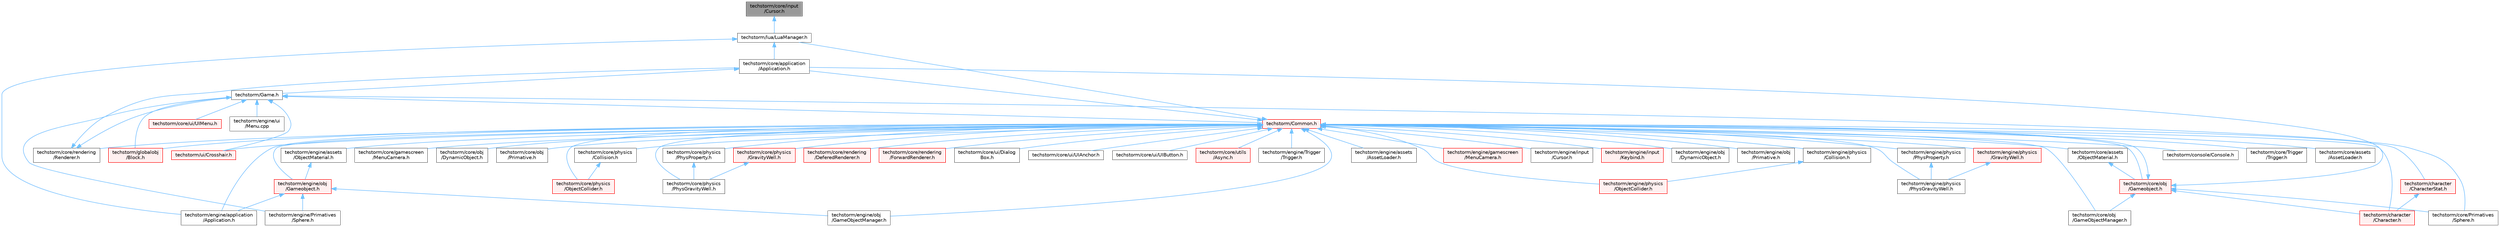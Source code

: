 digraph "techstorm/core/input/Cursor.h"
{
 // LATEX_PDF_SIZE
  bgcolor="transparent";
  edge [fontname=Helvetica,fontsize=10,labelfontname=Helvetica,labelfontsize=10];
  node [fontname=Helvetica,fontsize=10,shape=box,height=0.2,width=0.4];
  Node1 [id="Node000001",label="techstorm/core/input\l/Cursor.h",height=0.2,width=0.4,color="gray40", fillcolor="grey60", style="filled", fontcolor="black",tooltip=" "];
  Node1 -> Node2 [id="edge1_Node000001_Node000002",dir="back",color="steelblue1",style="solid",tooltip=" "];
  Node2 [id="Node000002",label="techstorm/lua/LuaManager.h",height=0.2,width=0.4,color="grey40", fillcolor="white", style="filled",URL="$_lua_manager_8h.html",tooltip=" "];
  Node2 -> Node3 [id="edge2_Node000002_Node000003",dir="back",color="steelblue1",style="solid",tooltip=" "];
  Node3 [id="Node000003",label="techstorm/core/application\l/Application.h",height=0.2,width=0.4,color="grey40", fillcolor="white", style="filled",URL="$core_2application_2_application_8h.html",tooltip=" "];
  Node3 -> Node4 [id="edge3_Node000003_Node000004",dir="back",color="steelblue1",style="solid",tooltip=" "];
  Node4 [id="Node000004",label="techstorm/Game.h",height=0.2,width=0.4,color="grey40", fillcolor="white", style="filled",URL="$_game_8h.html",tooltip=" "];
  Node4 -> Node5 [id="edge4_Node000004_Node000005",dir="back",color="steelblue1",style="solid",tooltip=" "];
  Node5 [id="Node000005",label="techstorm/Common.h",height=0.2,width=0.4,color="red", fillcolor="#FFF0F0", style="filled",URL="$_common_8h.html",tooltip=" "];
  Node5 -> Node6 [id="edge5_Node000005_Node000006",dir="back",color="steelblue1",style="solid",tooltip=" "];
  Node6 [id="Node000006",label="techstorm/character\l/Character.h",height=0.2,width=0.4,color="red", fillcolor="#FFF0F0", style="filled",URL="$_character_8h.html",tooltip=" "];
  Node5 -> Node13 [id="edge6_Node000005_Node000013",dir="back",color="steelblue1",style="solid",tooltip=" "];
  Node13 [id="Node000013",label="techstorm/character\l/CharacterStat.h",height=0.2,width=0.4,color="red", fillcolor="#FFF0F0", style="filled",URL="$_character_stat_8h.html",tooltip=" "];
  Node13 -> Node6 [id="edge7_Node000013_Node000006",dir="back",color="steelblue1",style="solid",tooltip=" "];
  Node5 -> Node16 [id="edge8_Node000005_Node000016",dir="back",color="steelblue1",style="solid",tooltip=" "];
  Node16 [id="Node000016",label="techstorm/console/Console.h",height=0.2,width=0.4,color="grey40", fillcolor="white", style="filled",URL="$_console_8h.html",tooltip=" "];
  Node5 -> Node17 [id="edge9_Node000005_Node000017",dir="back",color="steelblue1",style="solid",tooltip=" "];
  Node17 [id="Node000017",label="techstorm/core/Trigger\l/Trigger.h",height=0.2,width=0.4,color="grey40", fillcolor="white", style="filled",URL="$core_2_trigger_2_trigger_8h.html",tooltip=" "];
  Node5 -> Node3 [id="edge10_Node000005_Node000003",dir="back",color="steelblue1",style="solid",tooltip=" "];
  Node5 -> Node18 [id="edge11_Node000005_Node000018",dir="back",color="steelblue1",style="solid",tooltip=" "];
  Node18 [id="Node000018",label="techstorm/core/assets\l/AssetLoader.h",height=0.2,width=0.4,color="grey40", fillcolor="white", style="filled",URL="$core_2assets_2_asset_loader_8h.html",tooltip=" "];
  Node5 -> Node19 [id="edge12_Node000005_Node000019",dir="back",color="steelblue1",style="solid",tooltip=" "];
  Node19 [id="Node000019",label="techstorm/core/assets\l/ObjectMaterial.h",height=0.2,width=0.4,color="grey40", fillcolor="white", style="filled",URL="$core_2assets_2_object_material_8h.html",tooltip=" "];
  Node19 -> Node20 [id="edge13_Node000019_Node000020",dir="back",color="steelblue1",style="solid",tooltip=" "];
  Node20 [id="Node000020",label="techstorm/core/obj\l/Gameobject.h",height=0.2,width=0.4,color="red", fillcolor="#FFF0F0", style="filled",URL="$core_2obj_2_gameobject_8h.html",tooltip=" "];
  Node20 -> Node5 [id="edge14_Node000020_Node000005",dir="back",color="steelblue1",style="solid",tooltip=" "];
  Node20 -> Node6 [id="edge15_Node000020_Node000006",dir="back",color="steelblue1",style="solid",tooltip=" "];
  Node20 -> Node21 [id="edge16_Node000020_Node000021",dir="back",color="steelblue1",style="solid",tooltip=" "];
  Node21 [id="Node000021",label="techstorm/core/Primatives\l/Sphere.h",height=0.2,width=0.4,color="grey40", fillcolor="white", style="filled",URL="$core_2_primatives_2_sphere_8h.html",tooltip=" "];
  Node20 -> Node3 [id="edge17_Node000020_Node000003",dir="back",color="steelblue1",style="solid",tooltip=" "];
  Node20 -> Node28 [id="edge18_Node000020_Node000028",dir="back",color="steelblue1",style="solid",tooltip=" "];
  Node28 [id="Node000028",label="techstorm/core/obj\l/GameObjectManager.h",height=0.2,width=0.4,color="grey40", fillcolor="white", style="filled",URL="$core_2obj_2_game_object_manager_8h.html",tooltip=" "];
  Node5 -> Node40 [id="edge19_Node000005_Node000040",dir="back",color="steelblue1",style="solid",tooltip=" "];
  Node40 [id="Node000040",label="techstorm/core/gamescreen\l/MenuCamera.h",height=0.2,width=0.4,color="grey40", fillcolor="white", style="filled",URL="$core_2gamescreen_2_menu_camera_8h.html",tooltip=" "];
  Node5 -> Node41 [id="edge20_Node000005_Node000041",dir="back",color="steelblue1",style="solid",tooltip=" "];
  Node41 [id="Node000041",label="techstorm/core/obj\l/DynamicObject.h",height=0.2,width=0.4,color="grey40", fillcolor="white", style="filled",URL="$core_2obj_2_dynamic_object_8h.html",tooltip=" "];
  Node5 -> Node28 [id="edge21_Node000005_Node000028",dir="back",color="steelblue1",style="solid",tooltip=" "];
  Node5 -> Node20 [id="edge22_Node000005_Node000020",dir="back",color="steelblue1",style="solid",tooltip=" "];
  Node5 -> Node42 [id="edge23_Node000005_Node000042",dir="back",color="steelblue1",style="solid",tooltip=" "];
  Node42 [id="Node000042",label="techstorm/core/obj\l/Primative.h",height=0.2,width=0.4,color="grey40", fillcolor="white", style="filled",URL="$core_2obj_2_primative_8h.html",tooltip=" "];
  Node5 -> Node43 [id="edge24_Node000005_Node000043",dir="back",color="steelblue1",style="solid",tooltip=" "];
  Node43 [id="Node000043",label="techstorm/core/physics\l/Collision.h",height=0.2,width=0.4,color="grey40", fillcolor="white", style="filled",URL="$core_2physics_2_collision_8h.html",tooltip=" "];
  Node43 -> Node44 [id="edge25_Node000043_Node000044",dir="back",color="steelblue1",style="solid",tooltip=" "];
  Node44 [id="Node000044",label="techstorm/core/physics\l/ObjectCollider.h",height=0.2,width=0.4,color="red", fillcolor="#FFF0F0", style="filled",URL="$core_2physics_2_object_collider_8h.html",tooltip=" "];
  Node5 -> Node46 [id="edge26_Node000005_Node000046",dir="back",color="steelblue1",style="solid",tooltip=" "];
  Node46 [id="Node000046",label="techstorm/core/physics\l/GravityWell.h",height=0.2,width=0.4,color="red", fillcolor="#FFF0F0", style="filled",URL="$core_2physics_2_gravity_well_8h.html",tooltip=" "];
  Node46 -> Node48 [id="edge27_Node000046_Node000048",dir="back",color="steelblue1",style="solid",tooltip=" "];
  Node48 [id="Node000048",label="techstorm/core/physics\l/PhysGravityWell.h",height=0.2,width=0.4,color="grey40", fillcolor="white", style="filled",URL="$core_2physics_2_phys_gravity_well_8h.html",tooltip=" "];
  Node5 -> Node44 [id="edge28_Node000005_Node000044",dir="back",color="steelblue1",style="solid",tooltip=" "];
  Node5 -> Node48 [id="edge29_Node000005_Node000048",dir="back",color="steelblue1",style="solid",tooltip=" "];
  Node5 -> Node49 [id="edge30_Node000005_Node000049",dir="back",color="steelblue1",style="solid",tooltip=" "];
  Node49 [id="Node000049",label="techstorm/core/physics\l/PhysProperty.h",height=0.2,width=0.4,color="grey40", fillcolor="white", style="filled",URL="$core_2physics_2_phys_property_8h.html",tooltip=" "];
  Node49 -> Node48 [id="edge31_Node000049_Node000048",dir="back",color="steelblue1",style="solid",tooltip=" "];
  Node5 -> Node50 [id="edge32_Node000005_Node000050",dir="back",color="steelblue1",style="solid",tooltip=" "];
  Node50 [id="Node000050",label="techstorm/core/rendering\l/DeferedRenderer.h",height=0.2,width=0.4,color="red", fillcolor="#FFF0F0", style="filled",URL="$core_2rendering_2_defered_renderer_8h.html",tooltip=" "];
  Node5 -> Node52 [id="edge33_Node000005_Node000052",dir="back",color="steelblue1",style="solid",tooltip=" "];
  Node52 [id="Node000052",label="techstorm/core/rendering\l/ForwardRenderer.h",height=0.2,width=0.4,color="red", fillcolor="#FFF0F0", style="filled",URL="$core_2rendering_2_forward_renderer_8h.html",tooltip=" "];
  Node5 -> Node53 [id="edge34_Node000005_Node000053",dir="back",color="steelblue1",style="solid",tooltip=" "];
  Node53 [id="Node000053",label="techstorm/core/rendering\l/Renderer.h",height=0.2,width=0.4,color="grey40", fillcolor="white", style="filled",URL="$core_2rendering_2_renderer_8h.html",tooltip=" "];
  Node53 -> Node4 [id="edge35_Node000053_Node000004",dir="back",color="steelblue1",style="solid",tooltip=" "];
  Node53 -> Node3 [id="edge36_Node000053_Node000003",dir="back",color="steelblue1",style="solid",tooltip=" "];
  Node5 -> Node54 [id="edge37_Node000005_Node000054",dir="back",color="steelblue1",style="solid",tooltip=" "];
  Node54 [id="Node000054",label="techstorm/core/ui/Dialog\lBox.h",height=0.2,width=0.4,color="grey40", fillcolor="white", style="filled",URL="$core_2ui_2_dialog_box_8h.html",tooltip=" "];
  Node5 -> Node55 [id="edge38_Node000005_Node000055",dir="back",color="steelblue1",style="solid",tooltip=" "];
  Node55 [id="Node000055",label="techstorm/core/ui/UIAnchor.h",height=0.2,width=0.4,color="grey40", fillcolor="white", style="filled",URL="$core_2ui_2_u_i_anchor_8h.html",tooltip=" "];
  Node5 -> Node56 [id="edge39_Node000005_Node000056",dir="back",color="steelblue1",style="solid",tooltip=" "];
  Node56 [id="Node000056",label="techstorm/core/ui/UIButton.h",height=0.2,width=0.4,color="grey40", fillcolor="white", style="filled",URL="$core_2ui_2_u_i_button_8h.html",tooltip=" "];
  Node5 -> Node57 [id="edge40_Node000005_Node000057",dir="back",color="steelblue1",style="solid",tooltip=" "];
  Node57 [id="Node000057",label="techstorm/core/utils\l/Async.h",height=0.2,width=0.4,color="red", fillcolor="#FFF0F0", style="filled",URL="$core_2utils_2_async_8h.html",tooltip=" "];
  Node5 -> Node59 [id="edge41_Node000005_Node000059",dir="back",color="steelblue1",style="solid",tooltip=" "];
  Node59 [id="Node000059",label="techstorm/engine/Trigger\l/Trigger.h",height=0.2,width=0.4,color="grey40", fillcolor="white", style="filled",URL="$engine_2_trigger_2_trigger_8h.html",tooltip=" "];
  Node5 -> Node10 [id="edge42_Node000005_Node000010",dir="back",color="steelblue1",style="solid",tooltip=" "];
  Node10 [id="Node000010",label="techstorm/engine/application\l/Application.h",height=0.2,width=0.4,color="grey40", fillcolor="white", style="filled",URL="$engine_2application_2_application_8h.html",tooltip=" "];
  Node5 -> Node60 [id="edge43_Node000005_Node000060",dir="back",color="steelblue1",style="solid",tooltip=" "];
  Node60 [id="Node000060",label="techstorm/engine/assets\l/AssetLoader.h",height=0.2,width=0.4,color="grey40", fillcolor="white", style="filled",URL="$engine_2assets_2_asset_loader_8h.html",tooltip=" "];
  Node5 -> Node61 [id="edge44_Node000005_Node000061",dir="back",color="steelblue1",style="solid",tooltip=" "];
  Node61 [id="Node000061",label="techstorm/engine/assets\l/ObjectMaterial.h",height=0.2,width=0.4,color="grey40", fillcolor="white", style="filled",URL="$engine_2assets_2_object_material_8h.html",tooltip=" "];
  Node61 -> Node62 [id="edge45_Node000061_Node000062",dir="back",color="steelblue1",style="solid",tooltip=" "];
  Node62 [id="Node000062",label="techstorm/engine/obj\l/Gameobject.h",height=0.2,width=0.4,color="red", fillcolor="#FFF0F0", style="filled",URL="$engine_2obj_2_gameobject_8h.html",tooltip=" "];
  Node62 -> Node63 [id="edge46_Node000062_Node000063",dir="back",color="steelblue1",style="solid",tooltip=" "];
  Node63 [id="Node000063",label="techstorm/engine/Primatives\l/Sphere.h",height=0.2,width=0.4,color="grey40", fillcolor="white", style="filled",URL="$engine_2_primatives_2_sphere_8h.html",tooltip=" "];
  Node62 -> Node10 [id="edge47_Node000062_Node000010",dir="back",color="steelblue1",style="solid",tooltip=" "];
  Node62 -> Node69 [id="edge48_Node000062_Node000069",dir="back",color="steelblue1",style="solid",tooltip=" "];
  Node69 [id="Node000069",label="techstorm/engine/obj\l/GameObjectManager.h",height=0.2,width=0.4,color="grey40", fillcolor="white", style="filled",URL="$engine_2obj_2_game_object_manager_8h.html",tooltip=" "];
  Node5 -> Node74 [id="edge49_Node000005_Node000074",dir="back",color="steelblue1",style="solid",tooltip=" "];
  Node74 [id="Node000074",label="techstorm/engine/gamescreen\l/MenuCamera.h",height=0.2,width=0.4,color="red", fillcolor="#FFF0F0", style="filled",URL="$engine_2gamescreen_2_menu_camera_8h.html",tooltip=" "];
  Node5 -> Node77 [id="edge50_Node000005_Node000077",dir="back",color="steelblue1",style="solid",tooltip=" "];
  Node77 [id="Node000077",label="techstorm/engine/input\l/Cursor.h",height=0.2,width=0.4,color="grey40", fillcolor="white", style="filled",URL="$engine_2input_2_cursor_8h.html",tooltip=" "];
  Node5 -> Node78 [id="edge51_Node000005_Node000078",dir="back",color="steelblue1",style="solid",tooltip=" "];
  Node78 [id="Node000078",label="techstorm/engine/input\l/Keybind.h",height=0.2,width=0.4,color="red", fillcolor="#FFF0F0", style="filled",URL="$engine_2input_2_keybind_8h.html",tooltip=" "];
  Node5 -> Node80 [id="edge52_Node000005_Node000080",dir="back",color="steelblue1",style="solid",tooltip=" "];
  Node80 [id="Node000080",label="techstorm/engine/obj\l/DynamicObject.h",height=0.2,width=0.4,color="grey40", fillcolor="white", style="filled",URL="$engine_2obj_2_dynamic_object_8h.html",tooltip=" "];
  Node5 -> Node69 [id="edge53_Node000005_Node000069",dir="back",color="steelblue1",style="solid",tooltip=" "];
  Node5 -> Node62 [id="edge54_Node000005_Node000062",dir="back",color="steelblue1",style="solid",tooltip=" "];
  Node5 -> Node81 [id="edge55_Node000005_Node000081",dir="back",color="steelblue1",style="solid",tooltip=" "];
  Node81 [id="Node000081",label="techstorm/engine/obj\l/Primative.h",height=0.2,width=0.4,color="grey40", fillcolor="white", style="filled",URL="$engine_2obj_2_primative_8h.html",tooltip=" "];
  Node5 -> Node82 [id="edge56_Node000005_Node000082",dir="back",color="steelblue1",style="solid",tooltip=" "];
  Node82 [id="Node000082",label="techstorm/engine/physics\l/Collision.h",height=0.2,width=0.4,color="grey40", fillcolor="white", style="filled",URL="$engine_2physics_2_collision_8h.html",tooltip=" "];
  Node82 -> Node83 [id="edge57_Node000082_Node000083",dir="back",color="steelblue1",style="solid",tooltip=" "];
  Node83 [id="Node000083",label="techstorm/engine/physics\l/ObjectCollider.h",height=0.2,width=0.4,color="red", fillcolor="#FFF0F0", style="filled",URL="$engine_2physics_2_object_collider_8h.html",tooltip=" "];
  Node5 -> Node85 [id="edge58_Node000005_Node000085",dir="back",color="steelblue1",style="solid",tooltip=" "];
  Node85 [id="Node000085",label="techstorm/engine/physics\l/GravityWell.h",height=0.2,width=0.4,color="red", fillcolor="#FFF0F0", style="filled",URL="$engine_2physics_2_gravity_well_8h.html",tooltip=" "];
  Node85 -> Node87 [id="edge59_Node000085_Node000087",dir="back",color="steelblue1",style="solid",tooltip=" "];
  Node87 [id="Node000087",label="techstorm/engine/physics\l/PhysGravityWell.h",height=0.2,width=0.4,color="grey40", fillcolor="white", style="filled",URL="$engine_2physics_2_phys_gravity_well_8h.html",tooltip=" "];
  Node5 -> Node83 [id="edge60_Node000005_Node000083",dir="back",color="steelblue1",style="solid",tooltip=" "];
  Node5 -> Node87 [id="edge61_Node000005_Node000087",dir="back",color="steelblue1",style="solid",tooltip=" "];
  Node5 -> Node88 [id="edge62_Node000005_Node000088",dir="back",color="steelblue1",style="solid",tooltip=" "];
  Node88 [id="Node000088",label="techstorm/engine/physics\l/PhysProperty.h",height=0.2,width=0.4,color="grey40", fillcolor="white", style="filled",URL="$engine_2physics_2_phys_property_8h.html",tooltip=" "];
  Node88 -> Node87 [id="edge63_Node000088_Node000087",dir="back",color="steelblue1",style="solid",tooltip=" "];
  Node5 -> Node106 [id="edge64_Node000005_Node000106",dir="back",color="steelblue1",style="solid",tooltip=" "];
  Node106 [id="Node000106",label="techstorm/globalobj\l/Block.h",height=0.2,width=0.4,color="red", fillcolor="#FFF0F0", style="filled",URL="$_block_8h.html",tooltip=" "];
  Node5 -> Node2 [id="edge65_Node000005_Node000002",dir="back",color="steelblue1",style="solid",tooltip=" "];
  Node5 -> Node119 [id="edge66_Node000005_Node000119",dir="back",color="steelblue1",style="solid",tooltip=" "];
  Node119 [id="Node000119",label="techstorm/ui/Crosshair.h",height=0.2,width=0.4,color="red", fillcolor="#FFF0F0", style="filled",URL="$_crosshair_8h.html",tooltip=" "];
  Node4 -> Node21 [id="edge67_Node000004_Node000021",dir="back",color="steelblue1",style="solid",tooltip=" "];
  Node4 -> Node121 [id="edge68_Node000004_Node000121",dir="back",color="steelblue1",style="solid",tooltip=" "];
  Node121 [id="Node000121",label="techstorm/core/ui/UIMenu.h",height=0.2,width=0.4,color="red", fillcolor="#FFF0F0", style="filled",URL="$_u_i_menu_8h.html",tooltip=" "];
  Node4 -> Node63 [id="edge69_Node000004_Node000063",dir="back",color="steelblue1",style="solid",tooltip=" "];
  Node4 -> Node76 [id="edge70_Node000004_Node000076",dir="back",color="steelblue1",style="solid",tooltip=" "];
  Node76 [id="Node000076",label="techstorm/engine/ui\l/Menu.cpp",height=0.2,width=0.4,color="grey40", fillcolor="white", style="filled",URL="$_menu_8cpp.html",tooltip=" "];
  Node4 -> Node106 [id="edge71_Node000004_Node000106",dir="back",color="steelblue1",style="solid",tooltip=" "];
  Node4 -> Node119 [id="edge72_Node000004_Node000119",dir="back",color="steelblue1",style="solid",tooltip=" "];
  Node2 -> Node10 [id="edge73_Node000002_Node000010",dir="back",color="steelblue1",style="solid",tooltip=" "];
}
